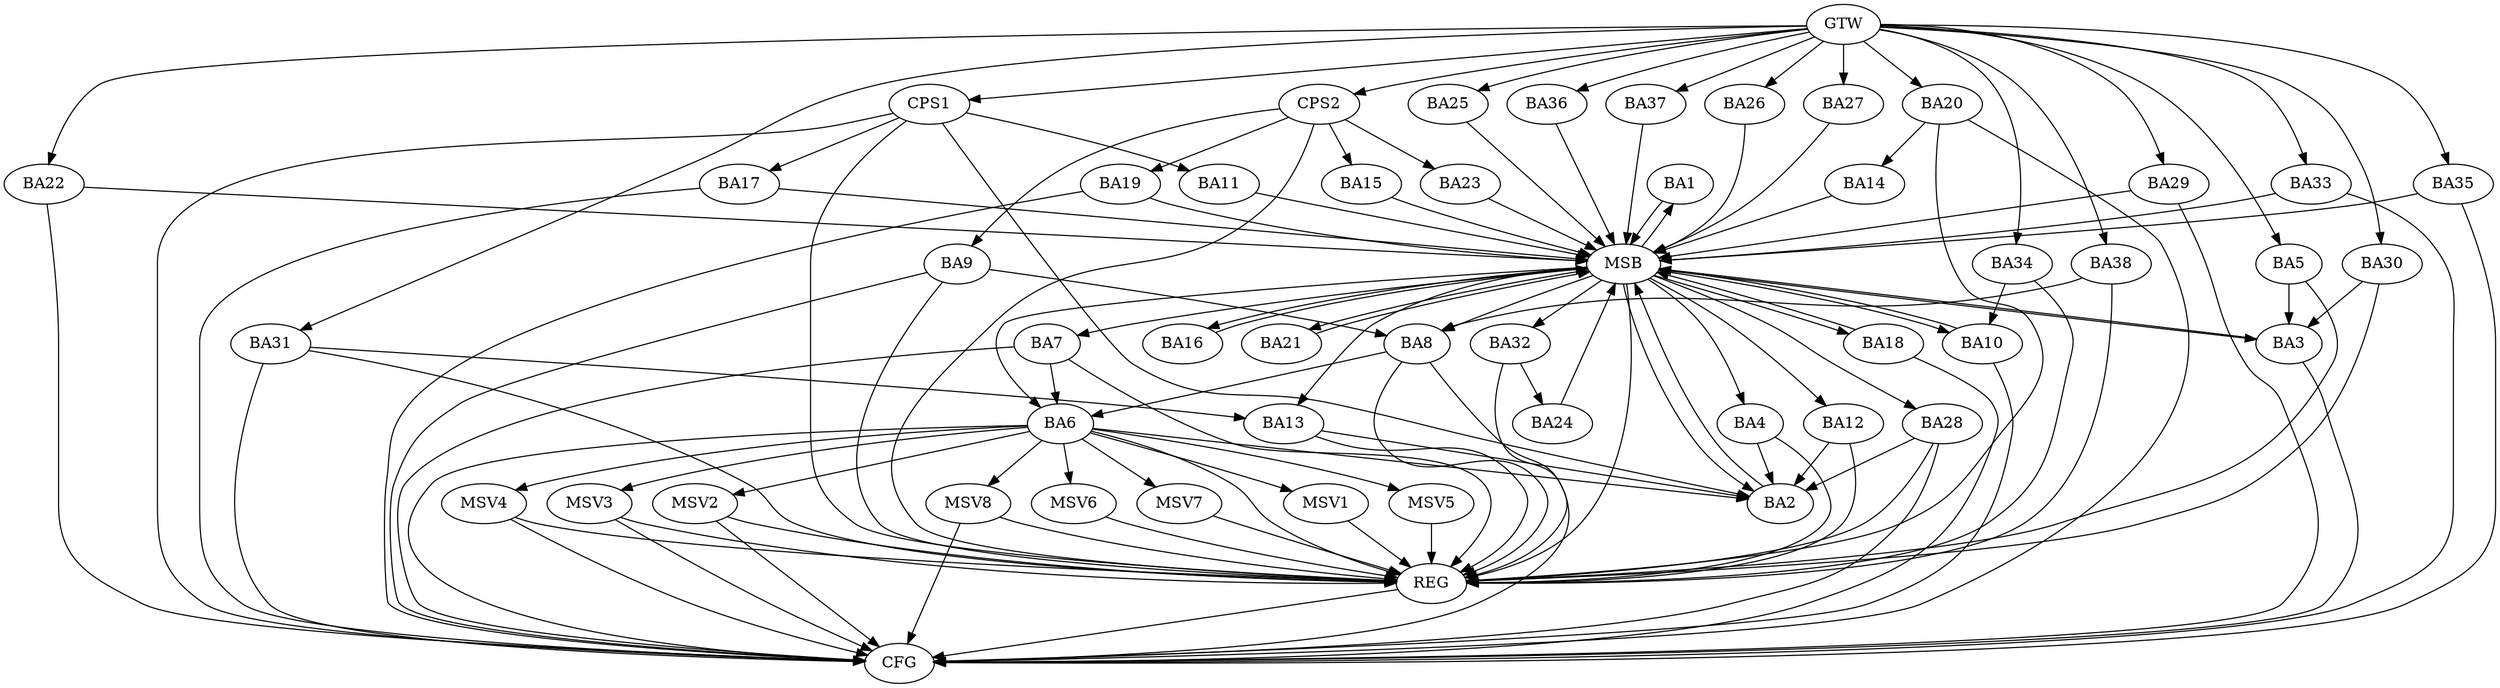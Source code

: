 strict digraph G {
  BA1 [ label="BA1" ];
  BA2 [ label="BA2" ];
  BA3 [ label="BA3" ];
  BA4 [ label="BA4" ];
  BA5 [ label="BA5" ];
  BA6 [ label="BA6" ];
  BA7 [ label="BA7" ];
  BA8 [ label="BA8" ];
  BA9 [ label="BA9" ];
  BA10 [ label="BA10" ];
  BA11 [ label="BA11" ];
  BA12 [ label="BA12" ];
  BA13 [ label="BA13" ];
  BA14 [ label="BA14" ];
  BA15 [ label="BA15" ];
  BA16 [ label="BA16" ];
  BA17 [ label="BA17" ];
  BA18 [ label="BA18" ];
  BA19 [ label="BA19" ];
  BA20 [ label="BA20" ];
  BA21 [ label="BA21" ];
  BA22 [ label="BA22" ];
  BA23 [ label="BA23" ];
  BA24 [ label="BA24" ];
  BA25 [ label="BA25" ];
  BA26 [ label="BA26" ];
  BA27 [ label="BA27" ];
  BA28 [ label="BA28" ];
  BA29 [ label="BA29" ];
  BA30 [ label="BA30" ];
  BA31 [ label="BA31" ];
  BA32 [ label="BA32" ];
  BA33 [ label="BA33" ];
  BA34 [ label="BA34" ];
  BA35 [ label="BA35" ];
  BA36 [ label="BA36" ];
  BA37 [ label="BA37" ];
  BA38 [ label="BA38" ];
  CPS1 [ label="CPS1" ];
  CPS2 [ label="CPS2" ];
  GTW [ label="GTW" ];
  REG [ label="REG" ];
  MSB [ label="MSB" ];
  CFG [ label="CFG" ];
  MSV1 [ label="MSV1" ];
  MSV2 [ label="MSV2" ];
  MSV3 [ label="MSV3" ];
  MSV4 [ label="MSV4" ];
  MSV5 [ label="MSV5" ];
  MSV6 [ label="MSV6" ];
  MSV7 [ label="MSV7" ];
  MSV8 [ label="MSV8" ];
  BA4 -> BA2;
  BA5 -> BA3;
  BA6 -> BA2;
  BA7 -> BA6;
  BA8 -> BA6;
  BA9 -> BA8;
  BA12 -> BA2;
  BA13 -> BA2;
  BA20 -> BA14;
  BA28 -> BA2;
  BA30 -> BA3;
  BA31 -> BA13;
  BA32 -> BA24;
  BA34 -> BA10;
  BA38 -> BA8;
  CPS1 -> BA11;
  CPS1 -> BA2;
  CPS1 -> BA17;
  CPS2 -> BA9;
  CPS2 -> BA15;
  CPS2 -> BA23;
  CPS2 -> BA19;
  GTW -> BA5;
  GTW -> BA20;
  GTW -> BA22;
  GTW -> BA25;
  GTW -> BA26;
  GTW -> BA27;
  GTW -> BA29;
  GTW -> BA30;
  GTW -> BA31;
  GTW -> BA33;
  GTW -> BA34;
  GTW -> BA35;
  GTW -> BA36;
  GTW -> BA37;
  GTW -> BA38;
  GTW -> CPS1;
  GTW -> CPS2;
  BA4 -> REG;
  BA5 -> REG;
  BA6 -> REG;
  BA7 -> REG;
  BA8 -> REG;
  BA9 -> REG;
  BA12 -> REG;
  BA13 -> REG;
  BA20 -> REG;
  BA28 -> REG;
  BA30 -> REG;
  BA31 -> REG;
  BA32 -> REG;
  BA34 -> REG;
  BA38 -> REG;
  CPS1 -> REG;
  CPS2 -> REG;
  BA1 -> MSB;
  MSB -> BA2;
  MSB -> REG;
  BA2 -> MSB;
  MSB -> BA1;
  BA3 -> MSB;
  BA10 -> MSB;
  MSB -> BA6;
  BA11 -> MSB;
  BA14 -> MSB;
  MSB -> BA7;
  BA15 -> MSB;
  MSB -> BA10;
  BA16 -> MSB;
  MSB -> BA12;
  BA17 -> MSB;
  MSB -> BA8;
  BA18 -> MSB;
  MSB -> BA13;
  BA19 -> MSB;
  MSB -> BA18;
  BA21 -> MSB;
  MSB -> BA3;
  BA22 -> MSB;
  BA23 -> MSB;
  BA24 -> MSB;
  MSB -> BA21;
  BA25 -> MSB;
  BA26 -> MSB;
  BA27 -> MSB;
  BA29 -> MSB;
  MSB -> BA16;
  BA33 -> MSB;
  MSB -> BA28;
  BA35 -> MSB;
  BA36 -> MSB;
  MSB -> BA4;
  BA37 -> MSB;
  MSB -> BA32;
  BA6 -> CFG;
  BA18 -> CFG;
  BA29 -> CFG;
  BA31 -> CFG;
  BA35 -> CFG;
  BA7 -> CFG;
  CPS1 -> CFG;
  BA22 -> CFG;
  BA33 -> CFG;
  BA10 -> CFG;
  BA8 -> CFG;
  BA9 -> CFG;
  BA17 -> CFG;
  BA28 -> CFG;
  BA19 -> CFG;
  BA20 -> CFG;
  BA3 -> CFG;
  REG -> CFG;
  BA6 -> MSV1;
  MSV1 -> REG;
  BA6 -> MSV2;
  MSV2 -> REG;
  MSV2 -> CFG;
  BA6 -> MSV3;
  MSV3 -> REG;
  MSV3 -> CFG;
  BA6 -> MSV4;
  BA6 -> MSV5;
  BA6 -> MSV6;
  BA6 -> MSV7;
  MSV4 -> REG;
  MSV4 -> CFG;
  MSV5 -> REG;
  MSV6 -> REG;
  MSV7 -> REG;
  BA6 -> MSV8;
  MSV8 -> REG;
  MSV8 -> CFG;
}

